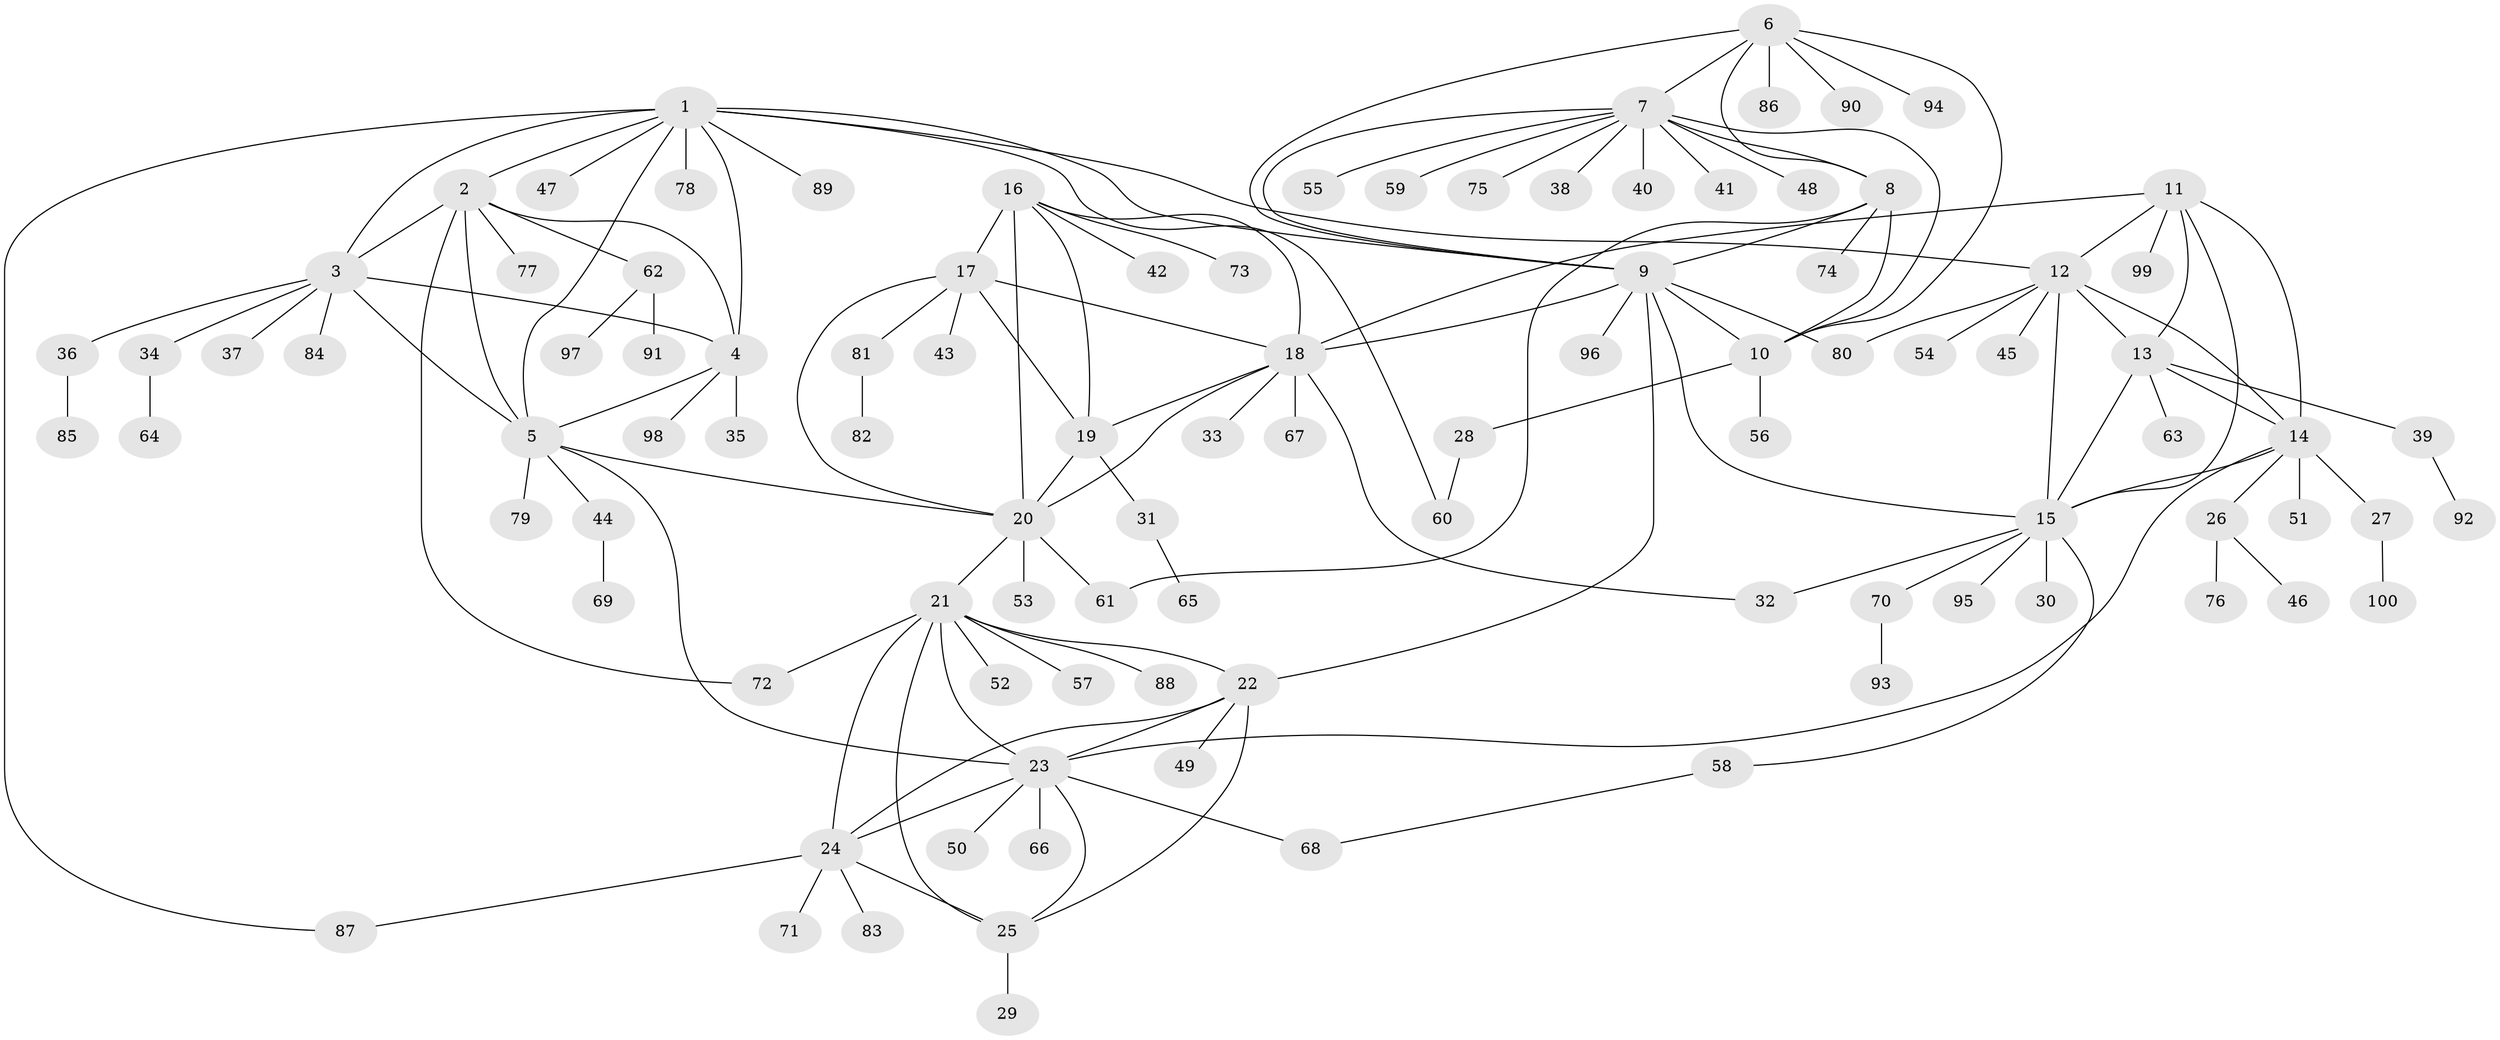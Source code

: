 // Generated by graph-tools (version 1.1) at 2025/26/03/09/25 03:26:39]
// undirected, 100 vertices, 142 edges
graph export_dot {
graph [start="1"]
  node [color=gray90,style=filled];
  1;
  2;
  3;
  4;
  5;
  6;
  7;
  8;
  9;
  10;
  11;
  12;
  13;
  14;
  15;
  16;
  17;
  18;
  19;
  20;
  21;
  22;
  23;
  24;
  25;
  26;
  27;
  28;
  29;
  30;
  31;
  32;
  33;
  34;
  35;
  36;
  37;
  38;
  39;
  40;
  41;
  42;
  43;
  44;
  45;
  46;
  47;
  48;
  49;
  50;
  51;
  52;
  53;
  54;
  55;
  56;
  57;
  58;
  59;
  60;
  61;
  62;
  63;
  64;
  65;
  66;
  67;
  68;
  69;
  70;
  71;
  72;
  73;
  74;
  75;
  76;
  77;
  78;
  79;
  80;
  81;
  82;
  83;
  84;
  85;
  86;
  87;
  88;
  89;
  90;
  91;
  92;
  93;
  94;
  95;
  96;
  97;
  98;
  99;
  100;
  1 -- 2;
  1 -- 3;
  1 -- 4;
  1 -- 5;
  1 -- 9;
  1 -- 12;
  1 -- 47;
  1 -- 60;
  1 -- 78;
  1 -- 87;
  1 -- 89;
  2 -- 3;
  2 -- 4;
  2 -- 5;
  2 -- 62;
  2 -- 72;
  2 -- 77;
  3 -- 4;
  3 -- 5;
  3 -- 34;
  3 -- 36;
  3 -- 37;
  3 -- 84;
  4 -- 5;
  4 -- 35;
  4 -- 98;
  5 -- 20;
  5 -- 23;
  5 -- 44;
  5 -- 79;
  6 -- 7;
  6 -- 8;
  6 -- 9;
  6 -- 10;
  6 -- 86;
  6 -- 90;
  6 -- 94;
  7 -- 8;
  7 -- 9;
  7 -- 10;
  7 -- 38;
  7 -- 40;
  7 -- 41;
  7 -- 48;
  7 -- 55;
  7 -- 59;
  7 -- 75;
  8 -- 9;
  8 -- 10;
  8 -- 61;
  8 -- 74;
  9 -- 10;
  9 -- 15;
  9 -- 18;
  9 -- 22;
  9 -- 80;
  9 -- 96;
  10 -- 28;
  10 -- 56;
  11 -- 12;
  11 -- 13;
  11 -- 14;
  11 -- 15;
  11 -- 18;
  11 -- 99;
  12 -- 13;
  12 -- 14;
  12 -- 15;
  12 -- 45;
  12 -- 54;
  12 -- 80;
  13 -- 14;
  13 -- 15;
  13 -- 39;
  13 -- 63;
  14 -- 15;
  14 -- 23;
  14 -- 26;
  14 -- 27;
  14 -- 51;
  15 -- 30;
  15 -- 32;
  15 -- 58;
  15 -- 70;
  15 -- 95;
  16 -- 17;
  16 -- 18;
  16 -- 19;
  16 -- 20;
  16 -- 42;
  16 -- 73;
  17 -- 18;
  17 -- 19;
  17 -- 20;
  17 -- 43;
  17 -- 81;
  18 -- 19;
  18 -- 20;
  18 -- 32;
  18 -- 33;
  18 -- 67;
  19 -- 20;
  19 -- 31;
  20 -- 21;
  20 -- 53;
  20 -- 61;
  21 -- 22;
  21 -- 23;
  21 -- 24;
  21 -- 25;
  21 -- 52;
  21 -- 57;
  21 -- 72;
  21 -- 88;
  22 -- 23;
  22 -- 24;
  22 -- 25;
  22 -- 49;
  23 -- 24;
  23 -- 25;
  23 -- 50;
  23 -- 66;
  23 -- 68;
  24 -- 25;
  24 -- 71;
  24 -- 83;
  24 -- 87;
  25 -- 29;
  26 -- 46;
  26 -- 76;
  27 -- 100;
  28 -- 60;
  31 -- 65;
  34 -- 64;
  36 -- 85;
  39 -- 92;
  44 -- 69;
  58 -- 68;
  62 -- 91;
  62 -- 97;
  70 -- 93;
  81 -- 82;
}

